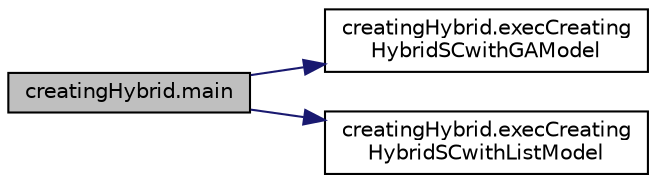 digraph "creatingHybrid.main"
{
  edge [fontname="Helvetica",fontsize="10",labelfontname="Helvetica",labelfontsize="10"];
  node [fontname="Helvetica",fontsize="10",shape=record];
  rankdir="LR";
  Node6 [label="creatingHybrid.main",height=0.2,width=0.4,color="black", fillcolor="grey75", style="filled", fontcolor="black"];
  Node6 -> Node7 [color="midnightblue",fontsize="10",style="solid",fontname="Helvetica"];
  Node7 [label="creatingHybrid.execCreating\lHybridSCwithGAModel",height=0.2,width=0.4,color="black", fillcolor="white", style="filled",URL="$namespacecreating_hybrid.html#a972d794629c5e11adce0e01abcf7f5bd"];
  Node6 -> Node8 [color="midnightblue",fontsize="10",style="solid",fontname="Helvetica"];
  Node8 [label="creatingHybrid.execCreating\lHybridSCwithListModel",height=0.2,width=0.4,color="black", fillcolor="white", style="filled",URL="$namespacecreating_hybrid.html#a494fec3281195003a2830c2ee78f63f5"];
}
